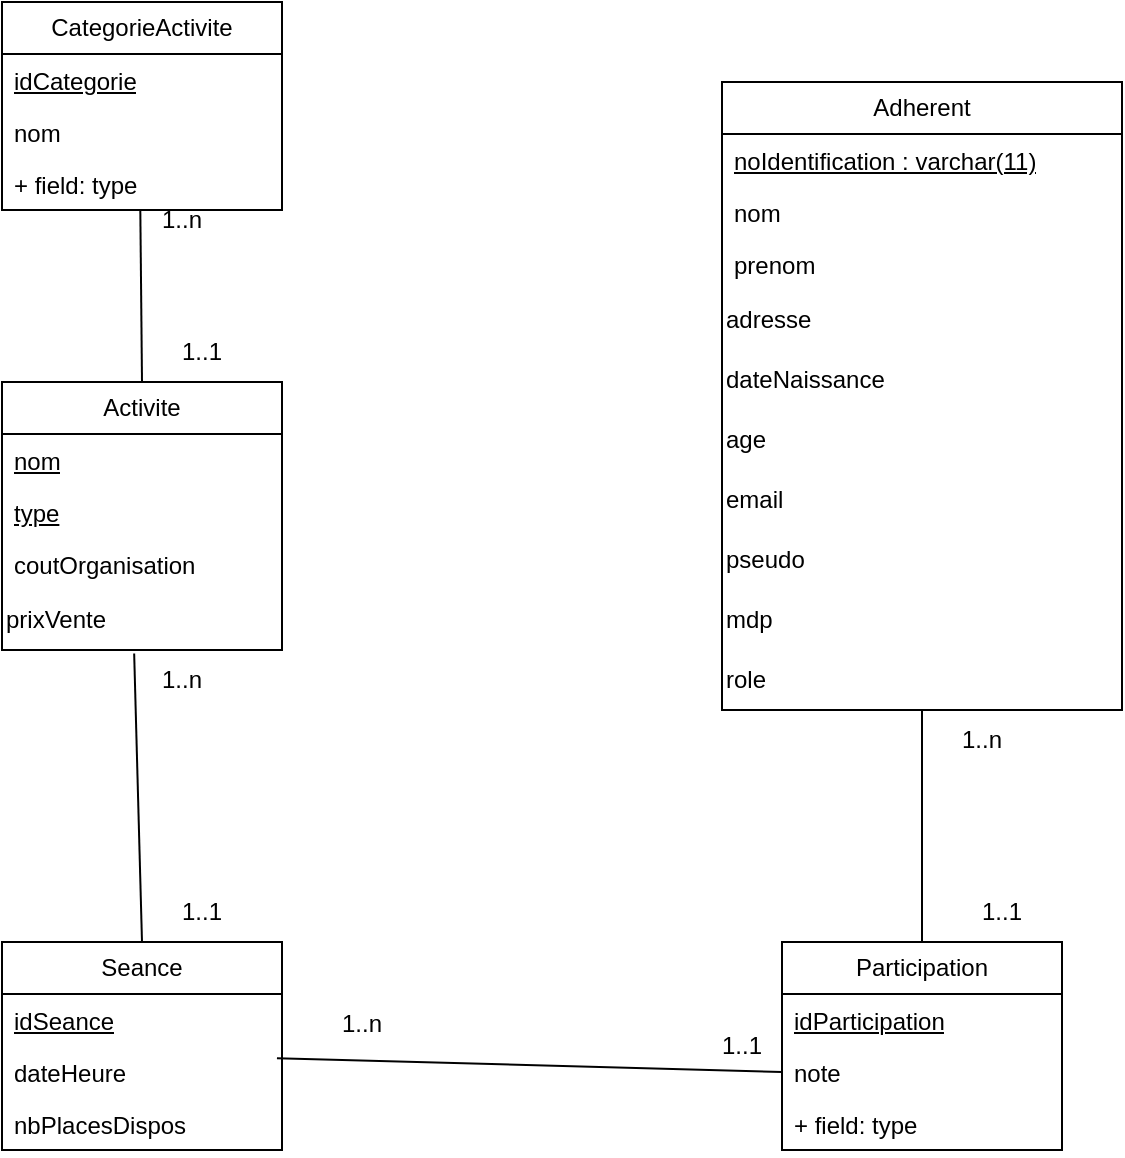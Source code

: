 <mxfile version="24.8.2">
  <diagram name="Page-1" id="COUgB_-Vp2gjRW4EMAU4">
    <mxGraphModel dx="1195" dy="645" grid="1" gridSize="10" guides="1" tooltips="1" connect="1" arrows="1" fold="1" page="1" pageScale="1" pageWidth="827" pageHeight="1169" math="0" shadow="0">
      <root>
        <mxCell id="0" />
        <mxCell id="1" parent="0" />
        <mxCell id="TpKRsoXYZhHsRuoCiPgL-1" value="Activite" style="swimlane;fontStyle=0;childLayout=stackLayout;horizontal=1;startSize=26;fillColor=none;horizontalStack=0;resizeParent=1;resizeParentMax=0;resizeLast=0;collapsible=1;marginBottom=0;whiteSpace=wrap;html=1;" parent="1" vertex="1">
          <mxGeometry x="130" y="290" width="140" height="134" as="geometry" />
        </mxCell>
        <mxCell id="TpKRsoXYZhHsRuoCiPgL-2" value="nom" style="text;strokeColor=none;fillColor=none;align=left;verticalAlign=top;spacingLeft=4;spacingRight=4;overflow=hidden;rotatable=0;points=[[0,0.5],[1,0.5]];portConstraint=eastwest;whiteSpace=wrap;html=1;fontStyle=4" parent="TpKRsoXYZhHsRuoCiPgL-1" vertex="1">
          <mxGeometry y="26" width="140" height="26" as="geometry" />
        </mxCell>
        <mxCell id="TpKRsoXYZhHsRuoCiPgL-3" value="type" style="text;strokeColor=none;fillColor=none;align=left;verticalAlign=top;spacingLeft=4;spacingRight=4;overflow=hidden;rotatable=0;points=[[0,0.5],[1,0.5]];portConstraint=eastwest;whiteSpace=wrap;html=1;fontStyle=4" parent="TpKRsoXYZhHsRuoCiPgL-1" vertex="1">
          <mxGeometry y="52" width="140" height="26" as="geometry" />
        </mxCell>
        <mxCell id="TpKRsoXYZhHsRuoCiPgL-4" value="coutOrganisation" style="text;strokeColor=none;fillColor=none;align=left;verticalAlign=top;spacingLeft=4;spacingRight=4;overflow=hidden;rotatable=0;points=[[0,0.5],[1,0.5]];portConstraint=eastwest;whiteSpace=wrap;html=1;" parent="TpKRsoXYZhHsRuoCiPgL-1" vertex="1">
          <mxGeometry y="78" width="140" height="26" as="geometry" />
        </mxCell>
        <mxCell id="TpKRsoXYZhHsRuoCiPgL-16" value="&lt;div&gt;prixVente&lt;/div&gt;" style="text;html=1;align=left;verticalAlign=middle;whiteSpace=wrap;rounded=0;" parent="TpKRsoXYZhHsRuoCiPgL-1" vertex="1">
          <mxGeometry y="104" width="140" height="30" as="geometry" />
        </mxCell>
        <mxCell id="TpKRsoXYZhHsRuoCiPgL-5" value="Seance" style="swimlane;fontStyle=0;childLayout=stackLayout;horizontal=1;startSize=26;fillColor=none;horizontalStack=0;resizeParent=1;resizeParentMax=0;resizeLast=0;collapsible=1;marginBottom=0;whiteSpace=wrap;html=1;" parent="1" vertex="1">
          <mxGeometry x="130" y="570" width="140" height="104" as="geometry" />
        </mxCell>
        <mxCell id="TpKRsoXYZhHsRuoCiPgL-7" value="idSeance" style="text;strokeColor=none;fillColor=none;align=left;verticalAlign=top;spacingLeft=4;spacingRight=4;overflow=hidden;rotatable=0;points=[[0,0.5],[1,0.5]];portConstraint=eastwest;whiteSpace=wrap;html=1;fontStyle=4" parent="TpKRsoXYZhHsRuoCiPgL-5" vertex="1">
          <mxGeometry y="26" width="140" height="26" as="geometry" />
        </mxCell>
        <mxCell id="TpKRsoXYZhHsRuoCiPgL-6" value="dateHeure" style="text;strokeColor=none;fillColor=none;align=left;verticalAlign=top;spacingLeft=4;spacingRight=4;overflow=hidden;rotatable=0;points=[[0,0.5],[1,0.5]];portConstraint=eastwest;whiteSpace=wrap;html=1;" parent="TpKRsoXYZhHsRuoCiPgL-5" vertex="1">
          <mxGeometry y="52" width="140" height="26" as="geometry" />
        </mxCell>
        <mxCell id="TpKRsoXYZhHsRuoCiPgL-8" value="nbPlacesDispos" style="text;strokeColor=none;fillColor=none;align=left;verticalAlign=top;spacingLeft=4;spacingRight=4;overflow=hidden;rotatable=0;points=[[0,0.5],[1,0.5]];portConstraint=eastwest;whiteSpace=wrap;html=1;" parent="TpKRsoXYZhHsRuoCiPgL-5" vertex="1">
          <mxGeometry y="78" width="140" height="26" as="geometry" />
        </mxCell>
        <mxCell id="TpKRsoXYZhHsRuoCiPgL-9" value="Adherent" style="swimlane;fontStyle=0;childLayout=stackLayout;horizontal=1;startSize=26;fillColor=none;horizontalStack=0;resizeParent=1;resizeParentMax=0;resizeLast=0;collapsible=1;marginBottom=0;whiteSpace=wrap;html=1;" parent="1" vertex="1">
          <mxGeometry x="490" y="140" width="200" height="314" as="geometry" />
        </mxCell>
        <mxCell id="TpKRsoXYZhHsRuoCiPgL-10" value="noIdentification : varchar(11)" style="text;strokeColor=none;fillColor=none;align=left;verticalAlign=top;spacingLeft=4;spacingRight=4;overflow=hidden;rotatable=0;points=[[0,0.5],[1,0.5]];portConstraint=eastwest;whiteSpace=wrap;html=1;fontStyle=4" parent="TpKRsoXYZhHsRuoCiPgL-9" vertex="1">
          <mxGeometry y="26" width="200" height="26" as="geometry" />
        </mxCell>
        <mxCell id="TpKRsoXYZhHsRuoCiPgL-11" value="nom" style="text;strokeColor=none;fillColor=none;align=left;verticalAlign=top;spacingLeft=4;spacingRight=4;overflow=hidden;rotatable=0;points=[[0,0.5],[1,0.5]];portConstraint=eastwest;whiteSpace=wrap;html=1;" parent="TpKRsoXYZhHsRuoCiPgL-9" vertex="1">
          <mxGeometry y="52" width="200" height="26" as="geometry" />
        </mxCell>
        <mxCell id="TpKRsoXYZhHsRuoCiPgL-12" value="prenom" style="text;strokeColor=none;fillColor=none;align=left;verticalAlign=top;spacingLeft=4;spacingRight=4;overflow=hidden;rotatable=0;points=[[0,0.5],[1,0.5]];portConstraint=eastwest;whiteSpace=wrap;html=1;" parent="TpKRsoXYZhHsRuoCiPgL-9" vertex="1">
          <mxGeometry y="78" width="200" height="26" as="geometry" />
        </mxCell>
        <mxCell id="TpKRsoXYZhHsRuoCiPgL-13" value="adresse" style="text;html=1;align=left;verticalAlign=middle;whiteSpace=wrap;rounded=0;" parent="TpKRsoXYZhHsRuoCiPgL-9" vertex="1">
          <mxGeometry y="104" width="200" height="30" as="geometry" />
        </mxCell>
        <mxCell id="TpKRsoXYZhHsRuoCiPgL-14" value="dateNaissance" style="text;html=1;align=left;verticalAlign=middle;whiteSpace=wrap;rounded=0;" parent="TpKRsoXYZhHsRuoCiPgL-9" vertex="1">
          <mxGeometry y="134" width="200" height="30" as="geometry" />
        </mxCell>
        <mxCell id="TpKRsoXYZhHsRuoCiPgL-15" value="age" style="text;html=1;align=left;verticalAlign=middle;whiteSpace=wrap;rounded=0;" parent="TpKRsoXYZhHsRuoCiPgL-9" vertex="1">
          <mxGeometry y="164" width="200" height="30" as="geometry" />
        </mxCell>
        <mxCell id="9o-ZKUFGNv94BjigGT5U-23" value="&lt;div align=&quot;left&quot;&gt;email&lt;/div&gt;" style="text;html=1;align=left;verticalAlign=middle;whiteSpace=wrap;rounded=0;" vertex="1" parent="TpKRsoXYZhHsRuoCiPgL-9">
          <mxGeometry y="194" width="200" height="30" as="geometry" />
        </mxCell>
        <mxCell id="9o-ZKUFGNv94BjigGT5U-24" value="&lt;div align=&quot;left&quot;&gt;pseudo&lt;/div&gt;" style="text;html=1;align=left;verticalAlign=middle;whiteSpace=wrap;rounded=0;" vertex="1" parent="TpKRsoXYZhHsRuoCiPgL-9">
          <mxGeometry y="224" width="200" height="30" as="geometry" />
        </mxCell>
        <mxCell id="9o-ZKUFGNv94BjigGT5U-4" value="&lt;div align=&quot;left&quot;&gt;mdp&lt;/div&gt;" style="text;html=1;align=left;verticalAlign=middle;whiteSpace=wrap;rounded=0;" vertex="1" parent="TpKRsoXYZhHsRuoCiPgL-9">
          <mxGeometry y="254" width="200" height="30" as="geometry" />
        </mxCell>
        <mxCell id="9o-ZKUFGNv94BjigGT5U-12" value="&lt;div align=&quot;left&quot;&gt;role&lt;/div&gt;" style="text;html=1;align=left;verticalAlign=middle;whiteSpace=wrap;rounded=0;" vertex="1" parent="TpKRsoXYZhHsRuoCiPgL-9">
          <mxGeometry y="284" width="200" height="30" as="geometry" />
        </mxCell>
        <mxCell id="9o-ZKUFGNv94BjigGT5U-1" value="" style="endArrow=none;html=1;rounded=0;entryX=0.472;entryY=1.059;entryDx=0;entryDy=0;entryPerimeter=0;exitX=0.5;exitY=0;exitDx=0;exitDy=0;" edge="1" parent="1" source="TpKRsoXYZhHsRuoCiPgL-5" target="TpKRsoXYZhHsRuoCiPgL-16">
          <mxGeometry width="50" height="50" relative="1" as="geometry">
            <mxPoint x="170" y="490" as="sourcePoint" />
            <mxPoint x="220" y="440" as="targetPoint" />
          </mxGeometry>
        </mxCell>
        <mxCell id="9o-ZKUFGNv94BjigGT5U-2" value="1..n" style="text;html=1;align=center;verticalAlign=middle;whiteSpace=wrap;rounded=0;" vertex="1" parent="1">
          <mxGeometry x="190" y="424" width="60" height="30" as="geometry" />
        </mxCell>
        <mxCell id="9o-ZKUFGNv94BjigGT5U-3" value="1..1" style="text;html=1;align=center;verticalAlign=middle;whiteSpace=wrap;rounded=0;" vertex="1" parent="1">
          <mxGeometry x="200" y="540" width="60" height="30" as="geometry" />
        </mxCell>
        <mxCell id="9o-ZKUFGNv94BjigGT5U-5" value="Participation" style="swimlane;fontStyle=0;childLayout=stackLayout;horizontal=1;startSize=26;fillColor=none;horizontalStack=0;resizeParent=1;resizeParentMax=0;resizeLast=0;collapsible=1;marginBottom=0;whiteSpace=wrap;html=1;" vertex="1" parent="1">
          <mxGeometry x="520" y="570" width="140" height="104" as="geometry" />
        </mxCell>
        <mxCell id="9o-ZKUFGNv94BjigGT5U-6" value="idParticipation" style="text;strokeColor=none;fillColor=none;align=left;verticalAlign=top;spacingLeft=4;spacingRight=4;overflow=hidden;rotatable=0;points=[[0,0.5],[1,0.5]];portConstraint=eastwest;whiteSpace=wrap;html=1;fontStyle=4" vertex="1" parent="9o-ZKUFGNv94BjigGT5U-5">
          <mxGeometry y="26" width="140" height="26" as="geometry" />
        </mxCell>
        <mxCell id="9o-ZKUFGNv94BjigGT5U-7" value="note" style="text;strokeColor=none;fillColor=none;align=left;verticalAlign=top;spacingLeft=4;spacingRight=4;overflow=hidden;rotatable=0;points=[[0,0.5],[1,0.5]];portConstraint=eastwest;whiteSpace=wrap;html=1;" vertex="1" parent="9o-ZKUFGNv94BjigGT5U-5">
          <mxGeometry y="52" width="140" height="26" as="geometry" />
        </mxCell>
        <mxCell id="9o-ZKUFGNv94BjigGT5U-8" value="+ field: type" style="text;strokeColor=none;fillColor=none;align=left;verticalAlign=top;spacingLeft=4;spacingRight=4;overflow=hidden;rotatable=0;points=[[0,0.5],[1,0.5]];portConstraint=eastwest;whiteSpace=wrap;html=1;" vertex="1" parent="9o-ZKUFGNv94BjigGT5U-5">
          <mxGeometry y="78" width="140" height="26" as="geometry" />
        </mxCell>
        <mxCell id="9o-ZKUFGNv94BjigGT5U-9" value="" style="endArrow=none;html=1;rounded=0;exitX=0.982;exitY=0.236;exitDx=0;exitDy=0;exitPerimeter=0;entryX=0;entryY=0.5;entryDx=0;entryDy=0;" edge="1" parent="1" source="TpKRsoXYZhHsRuoCiPgL-6" target="9o-ZKUFGNv94BjigGT5U-7">
          <mxGeometry width="50" height="50" relative="1" as="geometry">
            <mxPoint x="300" y="620" as="sourcePoint" />
            <mxPoint x="350" y="570" as="targetPoint" />
          </mxGeometry>
        </mxCell>
        <mxCell id="9o-ZKUFGNv94BjigGT5U-10" value="" style="endArrow=none;html=1;rounded=0;entryX=0.5;entryY=1;entryDx=0;entryDy=0;exitX=0.5;exitY=0;exitDx=0;exitDy=0;" edge="1" parent="1" source="9o-ZKUFGNv94BjigGT5U-5" target="9o-ZKUFGNv94BjigGT5U-12">
          <mxGeometry width="50" height="50" relative="1" as="geometry">
            <mxPoint x="500" y="550" as="sourcePoint" />
            <mxPoint x="550" y="500" as="targetPoint" />
          </mxGeometry>
        </mxCell>
        <mxCell id="9o-ZKUFGNv94BjigGT5U-11" value="1..n" style="text;html=1;align=center;verticalAlign=middle;whiteSpace=wrap;rounded=0;" vertex="1" parent="1">
          <mxGeometry x="280" y="596" width="60" height="30" as="geometry" />
        </mxCell>
        <mxCell id="9o-ZKUFGNv94BjigGT5U-13" value="CategorieActivite" style="swimlane;fontStyle=0;childLayout=stackLayout;horizontal=1;startSize=26;fillColor=none;horizontalStack=0;resizeParent=1;resizeParentMax=0;resizeLast=0;collapsible=1;marginBottom=0;whiteSpace=wrap;html=1;" vertex="1" parent="1">
          <mxGeometry x="130" y="100" width="140" height="104" as="geometry" />
        </mxCell>
        <mxCell id="9o-ZKUFGNv94BjigGT5U-14" value="&lt;u&gt;idCategorie&lt;/u&gt;" style="text;strokeColor=none;fillColor=none;align=left;verticalAlign=top;spacingLeft=4;spacingRight=4;overflow=hidden;rotatable=0;points=[[0,0.5],[1,0.5]];portConstraint=eastwest;whiteSpace=wrap;html=1;" vertex="1" parent="9o-ZKUFGNv94BjigGT5U-13">
          <mxGeometry y="26" width="140" height="26" as="geometry" />
        </mxCell>
        <mxCell id="9o-ZKUFGNv94BjigGT5U-15" value="nom" style="text;strokeColor=none;fillColor=none;align=left;verticalAlign=top;spacingLeft=4;spacingRight=4;overflow=hidden;rotatable=0;points=[[0,0.5],[1,0.5]];portConstraint=eastwest;whiteSpace=wrap;html=1;" vertex="1" parent="9o-ZKUFGNv94BjigGT5U-13">
          <mxGeometry y="52" width="140" height="26" as="geometry" />
        </mxCell>
        <mxCell id="9o-ZKUFGNv94BjigGT5U-16" value="+ field: type" style="text;strokeColor=none;fillColor=none;align=left;verticalAlign=top;spacingLeft=4;spacingRight=4;overflow=hidden;rotatable=0;points=[[0,0.5],[1,0.5]];portConstraint=eastwest;whiteSpace=wrap;html=1;" vertex="1" parent="9o-ZKUFGNv94BjigGT5U-13">
          <mxGeometry y="78" width="140" height="26" as="geometry" />
        </mxCell>
        <mxCell id="9o-ZKUFGNv94BjigGT5U-17" value="&lt;div&gt;1..1&lt;/div&gt;" style="text;html=1;align=center;verticalAlign=middle;whiteSpace=wrap;rounded=0;" vertex="1" parent="1">
          <mxGeometry x="470" y="607" width="60" height="30" as="geometry" />
        </mxCell>
        <mxCell id="9o-ZKUFGNv94BjigGT5U-18" value="&lt;div&gt;1..1&lt;/div&gt;" style="text;html=1;align=center;verticalAlign=middle;whiteSpace=wrap;rounded=0;" vertex="1" parent="1">
          <mxGeometry x="600" y="540" width="60" height="30" as="geometry" />
        </mxCell>
        <mxCell id="9o-ZKUFGNv94BjigGT5U-19" value="&lt;div&gt;1..n&lt;/div&gt;" style="text;html=1;align=center;verticalAlign=middle;whiteSpace=wrap;rounded=0;" vertex="1" parent="1">
          <mxGeometry x="590" y="454" width="60" height="30" as="geometry" />
        </mxCell>
        <mxCell id="9o-ZKUFGNv94BjigGT5U-20" value="" style="endArrow=none;html=1;rounded=0;entryX=0.494;entryY=1.006;entryDx=0;entryDy=0;entryPerimeter=0;exitX=0.5;exitY=0;exitDx=0;exitDy=0;" edge="1" parent="1" source="TpKRsoXYZhHsRuoCiPgL-1" target="9o-ZKUFGNv94BjigGT5U-16">
          <mxGeometry width="50" height="50" relative="1" as="geometry">
            <mxPoint x="180" y="260" as="sourcePoint" />
            <mxPoint x="230" y="210" as="targetPoint" />
          </mxGeometry>
        </mxCell>
        <mxCell id="9o-ZKUFGNv94BjigGT5U-21" value="1..n" style="text;html=1;align=center;verticalAlign=middle;whiteSpace=wrap;rounded=0;" vertex="1" parent="1">
          <mxGeometry x="190" y="194" width="60" height="30" as="geometry" />
        </mxCell>
        <mxCell id="9o-ZKUFGNv94BjigGT5U-22" value="1..1" style="text;html=1;align=center;verticalAlign=middle;whiteSpace=wrap;rounded=0;" vertex="1" parent="1">
          <mxGeometry x="200" y="260" width="60" height="30" as="geometry" />
        </mxCell>
      </root>
    </mxGraphModel>
  </diagram>
</mxfile>
